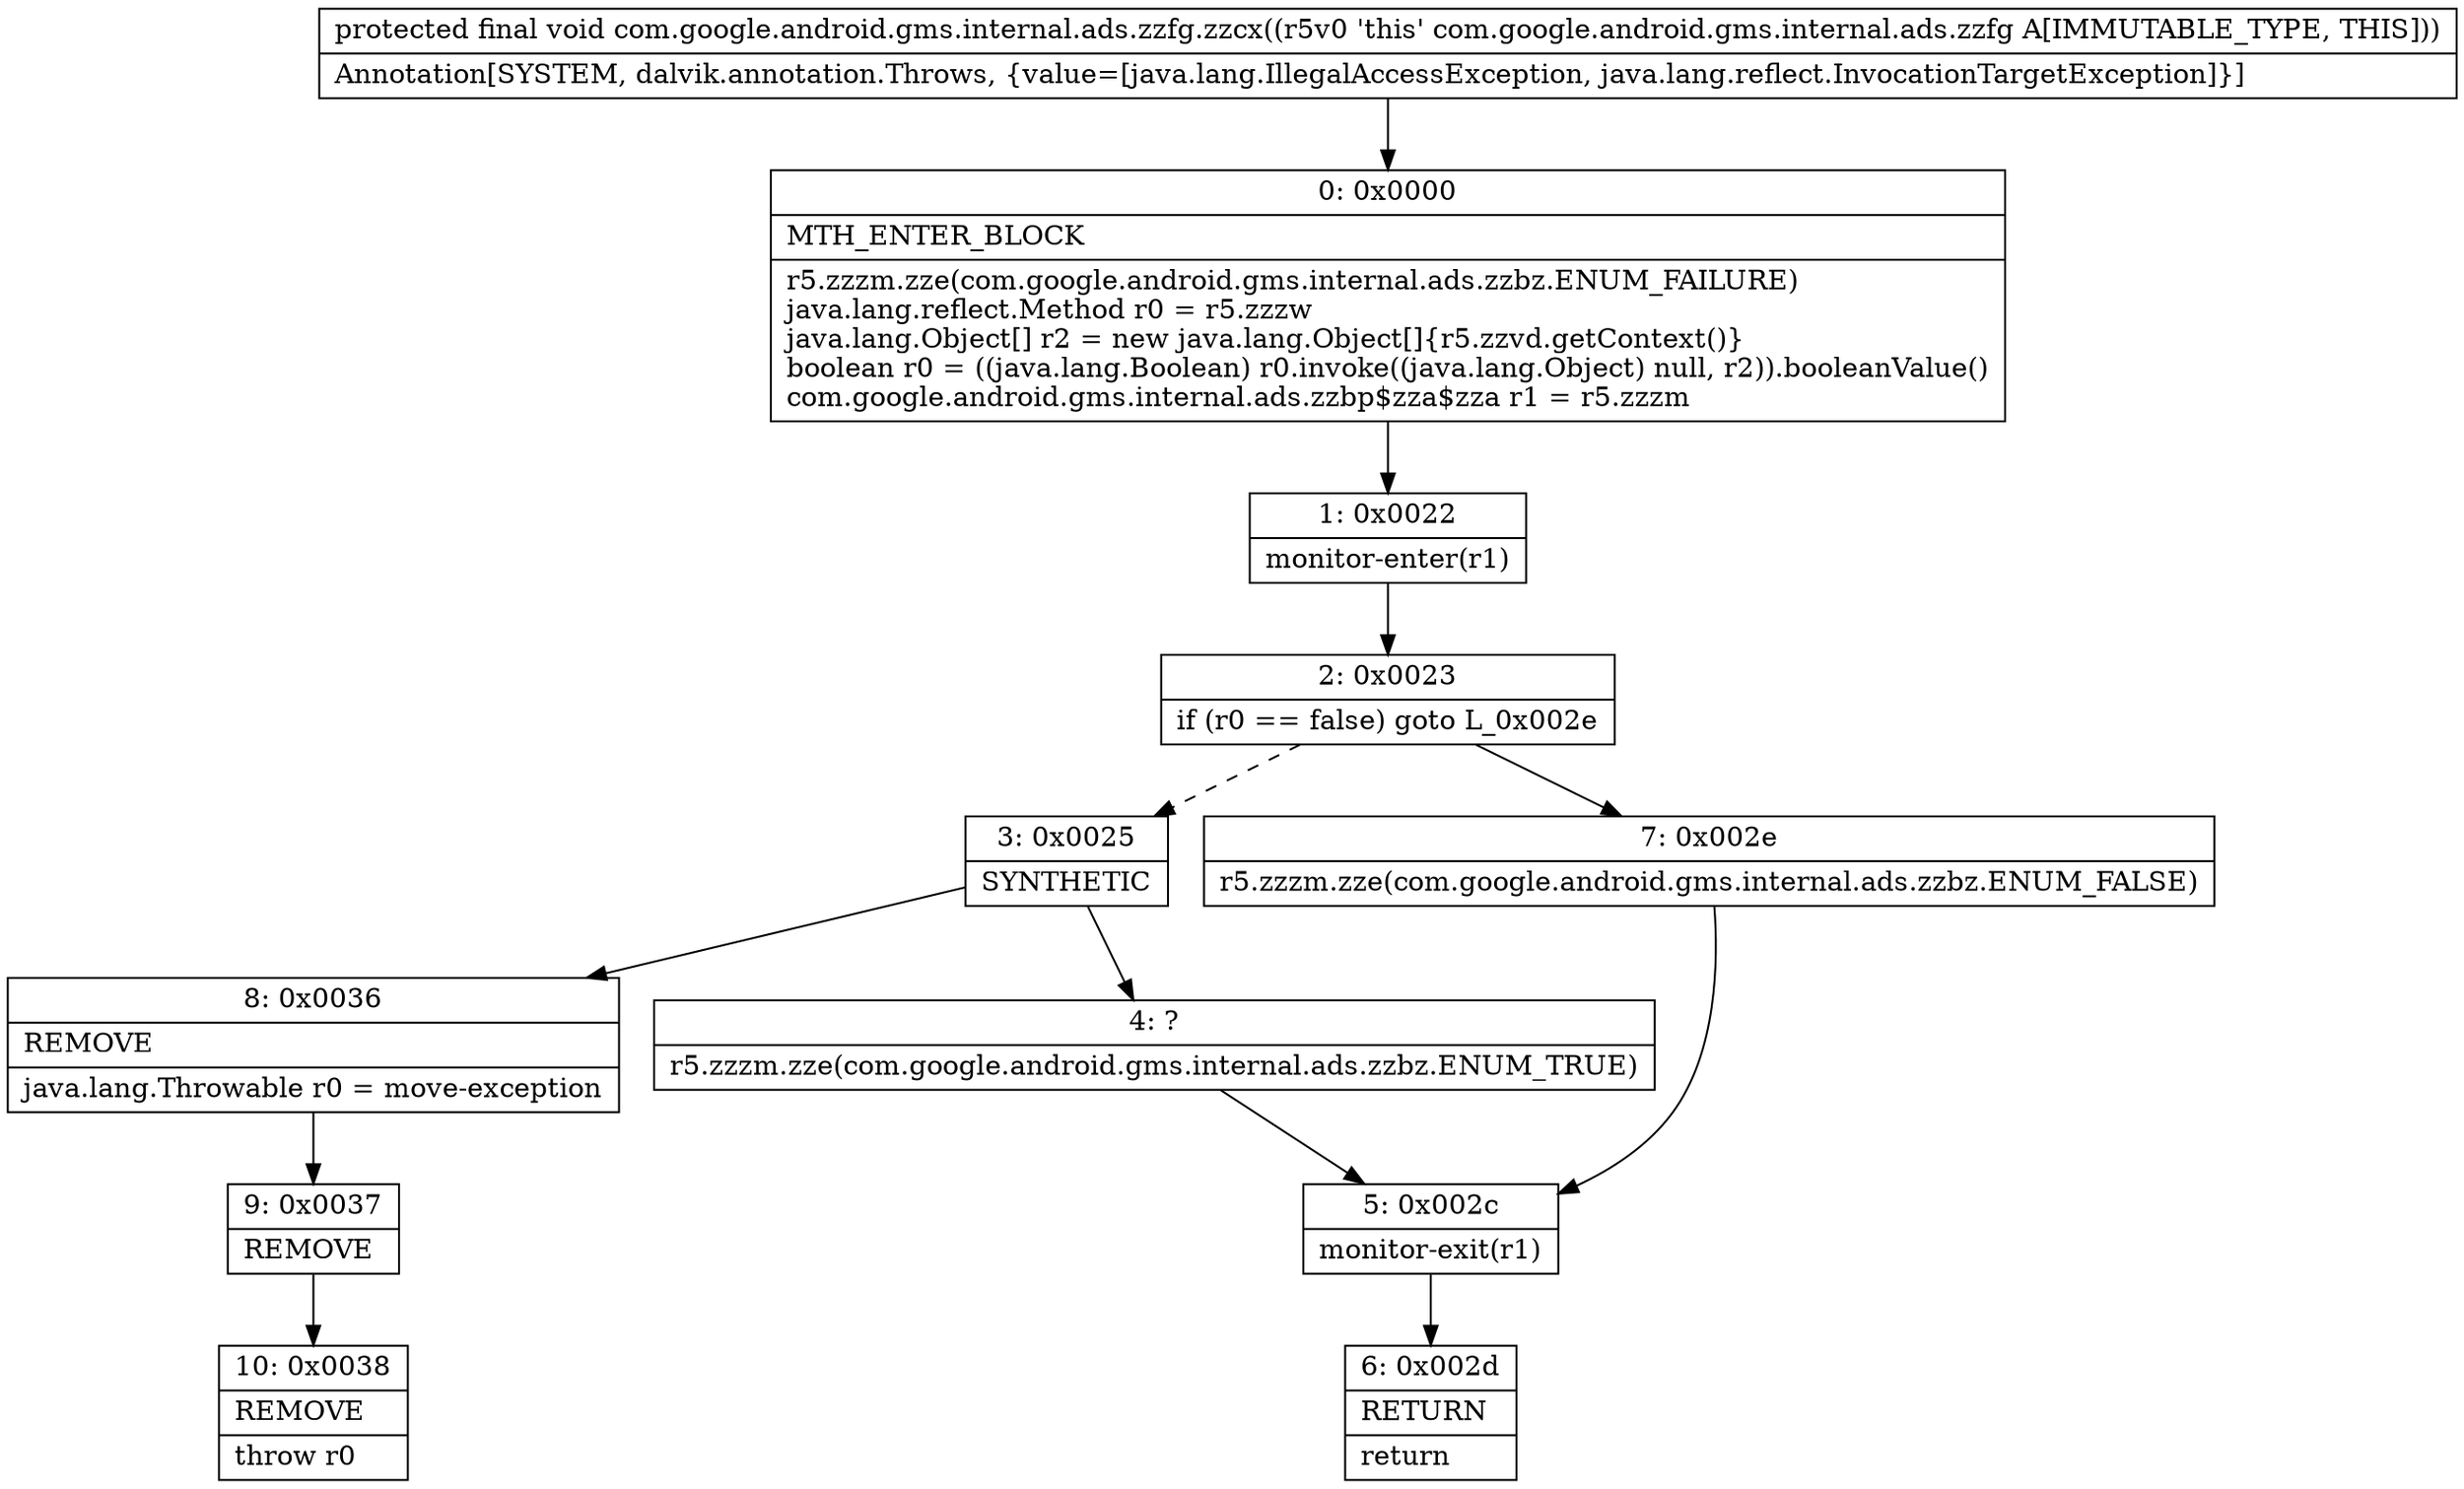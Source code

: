 digraph "CFG forcom.google.android.gms.internal.ads.zzfg.zzcx()V" {
Node_0 [shape=record,label="{0\:\ 0x0000|MTH_ENTER_BLOCK\l|r5.zzzm.zze(com.google.android.gms.internal.ads.zzbz.ENUM_FAILURE)\ljava.lang.reflect.Method r0 = r5.zzzw\ljava.lang.Object[] r2 = new java.lang.Object[]\{r5.zzvd.getContext()\}\lboolean r0 = ((java.lang.Boolean) r0.invoke((java.lang.Object) null, r2)).booleanValue()\lcom.google.android.gms.internal.ads.zzbp$zza$zza r1 = r5.zzzm\l}"];
Node_1 [shape=record,label="{1\:\ 0x0022|monitor\-enter(r1)\l}"];
Node_2 [shape=record,label="{2\:\ 0x0023|if (r0 == false) goto L_0x002e\l}"];
Node_3 [shape=record,label="{3\:\ 0x0025|SYNTHETIC\l}"];
Node_4 [shape=record,label="{4\:\ ?|r5.zzzm.zze(com.google.android.gms.internal.ads.zzbz.ENUM_TRUE)\l}"];
Node_5 [shape=record,label="{5\:\ 0x002c|monitor\-exit(r1)\l}"];
Node_6 [shape=record,label="{6\:\ 0x002d|RETURN\l|return\l}"];
Node_7 [shape=record,label="{7\:\ 0x002e|r5.zzzm.zze(com.google.android.gms.internal.ads.zzbz.ENUM_FALSE)\l}"];
Node_8 [shape=record,label="{8\:\ 0x0036|REMOVE\l|java.lang.Throwable r0 = move\-exception\l}"];
Node_9 [shape=record,label="{9\:\ 0x0037|REMOVE\l}"];
Node_10 [shape=record,label="{10\:\ 0x0038|REMOVE\l|throw r0\l}"];
MethodNode[shape=record,label="{protected final void com.google.android.gms.internal.ads.zzfg.zzcx((r5v0 'this' com.google.android.gms.internal.ads.zzfg A[IMMUTABLE_TYPE, THIS]))  | Annotation[SYSTEM, dalvik.annotation.Throws, \{value=[java.lang.IllegalAccessException, java.lang.reflect.InvocationTargetException]\}]\l}"];
MethodNode -> Node_0;
Node_0 -> Node_1;
Node_1 -> Node_2;
Node_2 -> Node_3[style=dashed];
Node_2 -> Node_7;
Node_3 -> Node_4;
Node_3 -> Node_8;
Node_4 -> Node_5;
Node_5 -> Node_6;
Node_7 -> Node_5;
Node_8 -> Node_9;
Node_9 -> Node_10;
}

